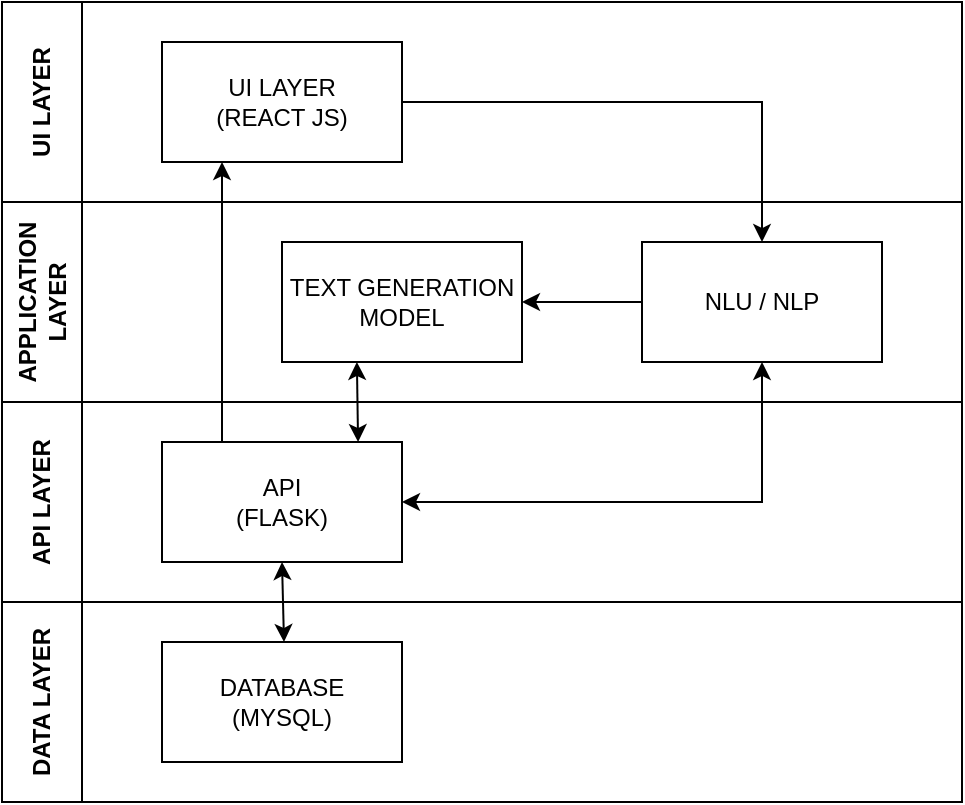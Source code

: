 <mxfile version="21.6.6" type="device">
  <diagram name="Page-1" id="lEf1ckeQihUGR_b9X7Ng">
    <mxGraphModel dx="867" dy="555" grid="1" gridSize="10" guides="1" tooltips="1" connect="1" arrows="1" fold="1" page="1" pageScale="1" pageWidth="827" pageHeight="1169" math="0" shadow="0">
      <root>
        <mxCell id="0" />
        <mxCell id="1" parent="0" />
        <mxCell id="K0-tkrvHwsJ7qo-xaavv-1" value="UI LAYER" style="swimlane;horizontal=0;whiteSpace=wrap;html=1;startSize=40;" vertex="1" parent="1">
          <mxGeometry x="160" y="220" width="480" height="100" as="geometry" />
        </mxCell>
        <mxCell id="K0-tkrvHwsJ7qo-xaavv-5" value="UI LAYER&lt;br&gt;(REACT JS)" style="rounded=0;whiteSpace=wrap;html=1;" vertex="1" parent="K0-tkrvHwsJ7qo-xaavv-1">
          <mxGeometry x="80" y="20" width="120" height="60" as="geometry" />
        </mxCell>
        <mxCell id="K0-tkrvHwsJ7qo-xaavv-2" value="APPLICATION&lt;br&gt;LAYER" style="swimlane;horizontal=0;whiteSpace=wrap;html=1;startSize=40;" vertex="1" parent="1">
          <mxGeometry x="160" y="320" width="480" height="100" as="geometry" />
        </mxCell>
        <mxCell id="K0-tkrvHwsJ7qo-xaavv-6" value="TEXT GENERATION&lt;br&gt;MODEL" style="rounded=0;whiteSpace=wrap;html=1;" vertex="1" parent="K0-tkrvHwsJ7qo-xaavv-2">
          <mxGeometry x="140" y="20" width="120" height="60" as="geometry" />
        </mxCell>
        <mxCell id="K0-tkrvHwsJ7qo-xaavv-7" value="NLU / NLP" style="rounded=0;whiteSpace=wrap;html=1;" vertex="1" parent="K0-tkrvHwsJ7qo-xaavv-2">
          <mxGeometry x="320" y="20" width="120" height="60" as="geometry" />
        </mxCell>
        <mxCell id="K0-tkrvHwsJ7qo-xaavv-11" value="" style="endArrow=classic;html=1;rounded=0;exitX=0;exitY=0.5;exitDx=0;exitDy=0;entryX=1;entryY=0.5;entryDx=0;entryDy=0;" edge="1" parent="K0-tkrvHwsJ7qo-xaavv-2" source="K0-tkrvHwsJ7qo-xaavv-7" target="K0-tkrvHwsJ7qo-xaavv-6">
          <mxGeometry width="50" height="50" relative="1" as="geometry">
            <mxPoint x="230" y="110" as="sourcePoint" />
            <mxPoint x="280" y="60" as="targetPoint" />
          </mxGeometry>
        </mxCell>
        <mxCell id="K0-tkrvHwsJ7qo-xaavv-3" value="API LAYER" style="swimlane;horizontal=0;whiteSpace=wrap;html=1;startSize=40;" vertex="1" parent="1">
          <mxGeometry x="160" y="420" width="480" height="100" as="geometry" />
        </mxCell>
        <mxCell id="K0-tkrvHwsJ7qo-xaavv-8" value="API&lt;br&gt;(FLASK)" style="rounded=0;whiteSpace=wrap;html=1;" vertex="1" parent="K0-tkrvHwsJ7qo-xaavv-3">
          <mxGeometry x="80" y="20" width="120" height="60" as="geometry" />
        </mxCell>
        <mxCell id="K0-tkrvHwsJ7qo-xaavv-13" value="" style="endArrow=classic;startArrow=classic;html=1;rounded=0;exitX=0.817;exitY=0;exitDx=0;exitDy=0;exitPerimeter=0;entryX=0.312;entryY=1;entryDx=0;entryDy=0;entryPerimeter=0;" edge="1" parent="K0-tkrvHwsJ7qo-xaavv-3">
          <mxGeometry width="50" height="50" relative="1" as="geometry">
            <mxPoint x="141" y="120" as="sourcePoint" />
            <mxPoint x="140" y="80" as="targetPoint" />
          </mxGeometry>
        </mxCell>
        <mxCell id="K0-tkrvHwsJ7qo-xaavv-15" value="" style="endArrow=classic;startArrow=classic;html=1;rounded=0;entryX=0.5;entryY=1;entryDx=0;entryDy=0;" edge="1" parent="K0-tkrvHwsJ7qo-xaavv-3" target="K0-tkrvHwsJ7qo-xaavv-7">
          <mxGeometry width="50" height="50" relative="1" as="geometry">
            <mxPoint x="200" y="50" as="sourcePoint" />
            <mxPoint x="250" as="targetPoint" />
            <Array as="points">
              <mxPoint x="380" y="50" />
            </Array>
          </mxGeometry>
        </mxCell>
        <mxCell id="K0-tkrvHwsJ7qo-xaavv-4" value="DATA LAYER" style="swimlane;horizontal=0;whiteSpace=wrap;html=1;startSize=40;" vertex="1" parent="1">
          <mxGeometry x="160" y="520" width="480" height="100" as="geometry" />
        </mxCell>
        <mxCell id="K0-tkrvHwsJ7qo-xaavv-9" value="DATABASE&lt;br&gt;(MYSQL)" style="rounded=0;whiteSpace=wrap;html=1;" vertex="1" parent="K0-tkrvHwsJ7qo-xaavv-4">
          <mxGeometry x="80" y="20" width="120" height="60" as="geometry" />
        </mxCell>
        <mxCell id="K0-tkrvHwsJ7qo-xaavv-10" value="" style="endArrow=classic;html=1;rounded=0;exitX=1;exitY=0.5;exitDx=0;exitDy=0;entryX=0.5;entryY=0;entryDx=0;entryDy=0;" edge="1" parent="1" source="K0-tkrvHwsJ7qo-xaavv-5" target="K0-tkrvHwsJ7qo-xaavv-7">
          <mxGeometry width="50" height="50" relative="1" as="geometry">
            <mxPoint x="390" y="430" as="sourcePoint" />
            <mxPoint x="540" y="270" as="targetPoint" />
            <Array as="points">
              <mxPoint x="540" y="270" />
            </Array>
          </mxGeometry>
        </mxCell>
        <mxCell id="K0-tkrvHwsJ7qo-xaavv-12" value="" style="endArrow=classic;startArrow=classic;html=1;rounded=0;exitX=0.817;exitY=0;exitDx=0;exitDy=0;exitPerimeter=0;entryX=0.312;entryY=1;entryDx=0;entryDy=0;entryPerimeter=0;" edge="1" parent="1" source="K0-tkrvHwsJ7qo-xaavv-8" target="K0-tkrvHwsJ7qo-xaavv-6">
          <mxGeometry width="50" height="50" relative="1" as="geometry">
            <mxPoint x="390" y="430" as="sourcePoint" />
            <mxPoint x="440" y="380" as="targetPoint" />
          </mxGeometry>
        </mxCell>
        <mxCell id="K0-tkrvHwsJ7qo-xaavv-14" value="" style="endArrow=classic;html=1;rounded=0;exitX=0.25;exitY=0;exitDx=0;exitDy=0;entryX=0.25;entryY=1;entryDx=0;entryDy=0;" edge="1" parent="1" source="K0-tkrvHwsJ7qo-xaavv-8" target="K0-tkrvHwsJ7qo-xaavv-5">
          <mxGeometry width="50" height="50" relative="1" as="geometry">
            <mxPoint x="260" y="430" as="sourcePoint" />
            <mxPoint x="310" y="380" as="targetPoint" />
          </mxGeometry>
        </mxCell>
      </root>
    </mxGraphModel>
  </diagram>
</mxfile>

